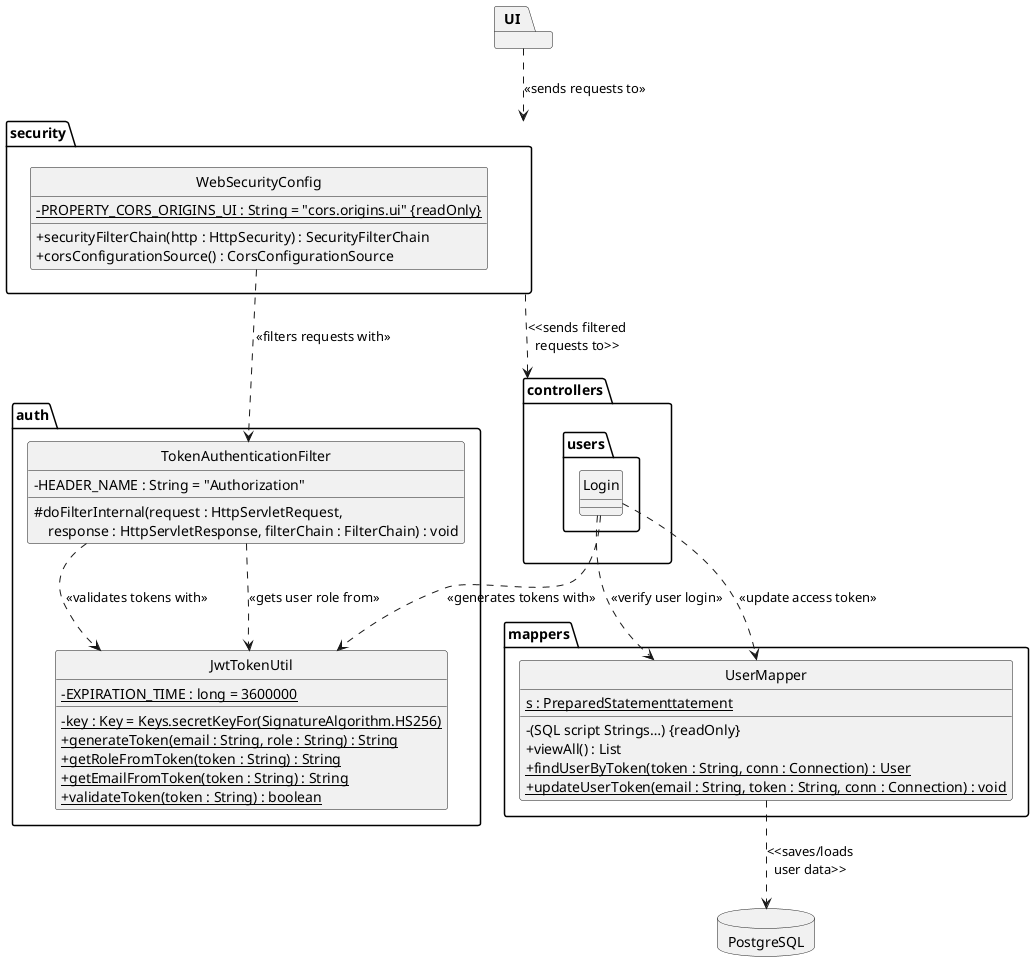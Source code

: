 @startuml
allowmixing
skinparam classAttributeIconSize 0
hide circle

package UI
database PostgreSQL
class auth.JwtTokenUtil {
  - {static} key : Key = Keys.secretKeyFor(SignatureAlgorithm.HS256)
  - {static} EXPIRATION_TIME : long = 3600000
  + {static} generateToken(email : String, role : String) : String
  + {static} getRoleFromToken(token : String) : String
  + {static} getEmailFromToken(token : String) : String
  + {static} validateToken(token : String) : boolean
}
class mappers.UserMapper {
  - (SQL script Strings…) {readOnly}
  {static} s : PreparedStatementtatement
  + viewAll() : List
  + {static} findUserByToken(token : String, conn : Connection) : User
  + {static} updateUserToken(email : String, token : String, conn : Connection) : void
}
class auth.TokenAuthenticationFilter {
  - HEADER_NAME : String = "Authorization"
  # doFilterInternal(request : HttpServletRequest,\n    response : HttpServletResponse, filterChain : FilterChain) : void
}
class controllers.users.Login {
  ' doGet(request : HttpServletRequest, response : HttpServletResponse) : void
  ' doPost(request : HttpServletRequest, response : HttpServletResponse) : void
}
class security.WebSecurityConfig {
  - {static} PROPERTY_CORS_ORIGINS_UI : String = "cors.origins.ui" {readOnly}
  + securityFilterChain(http : HttpSecurity) : SecurityFilterChain
  + corsConfigurationSource() : CorsConfigurationSource
}

controllers.users.Login ..> mappers.UserMapper : <<verify user login>>
controllers.users.Login ..> mappers.UserMapper : <<update access token>>
controllers.users.Login ..> auth.JwtTokenUtil : <<generates tokens with>>
mappers.UserMapper ..> PostgreSQL : <<saves/loads\nuser data>>
security.WebSecurityConfig ..> auth.TokenAuthenticationFilter : <<filters requests with>>
auth.TokenAuthenticationFilter ..> auth.JwtTokenUtil : <<validates tokens with>>
auth.TokenAuthenticationFilter ..> auth.JwtTokenUtil : <<gets user role from>>
UI ..> security : <<sends requests to>>
security ..> controllers : <<sends filtered\nrequests to>>

@enduml